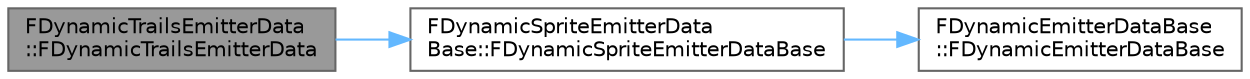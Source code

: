 digraph "FDynamicTrailsEmitterData::FDynamicTrailsEmitterData"
{
 // INTERACTIVE_SVG=YES
 // LATEX_PDF_SIZE
  bgcolor="transparent";
  edge [fontname=Helvetica,fontsize=10,labelfontname=Helvetica,labelfontsize=10];
  node [fontname=Helvetica,fontsize=10,shape=box,height=0.2,width=0.4];
  rankdir="LR";
  Node1 [id="Node000001",label="FDynamicTrailsEmitterData\l::FDynamicTrailsEmitterData",height=0.2,width=0.4,color="gray40", fillcolor="grey60", style="filled", fontcolor="black",tooltip=" "];
  Node1 -> Node2 [id="edge1_Node000001_Node000002",color="steelblue1",style="solid",tooltip=" "];
  Node2 [id="Node000002",label="FDynamicSpriteEmitterData\lBase::FDynamicSpriteEmitterDataBase",height=0.2,width=0.4,color="grey40", fillcolor="white", style="filled",URL="$db/da6/structFDynamicSpriteEmitterDataBase.html#a81681cdaf64acbf01a5861796e59cde6",tooltip=" "];
  Node2 -> Node3 [id="edge2_Node000002_Node000003",color="steelblue1",style="solid",tooltip=" "];
  Node3 [id="Node000003",label="FDynamicEmitterDataBase\l::FDynamicEmitterDataBase",height=0.2,width=0.4,color="grey40", fillcolor="white", style="filled",URL="$dc/d31/structFDynamicEmitterDataBase.html#a519bbbb7c24d09da41b0074ca7f0069a",tooltip=" "];
}
